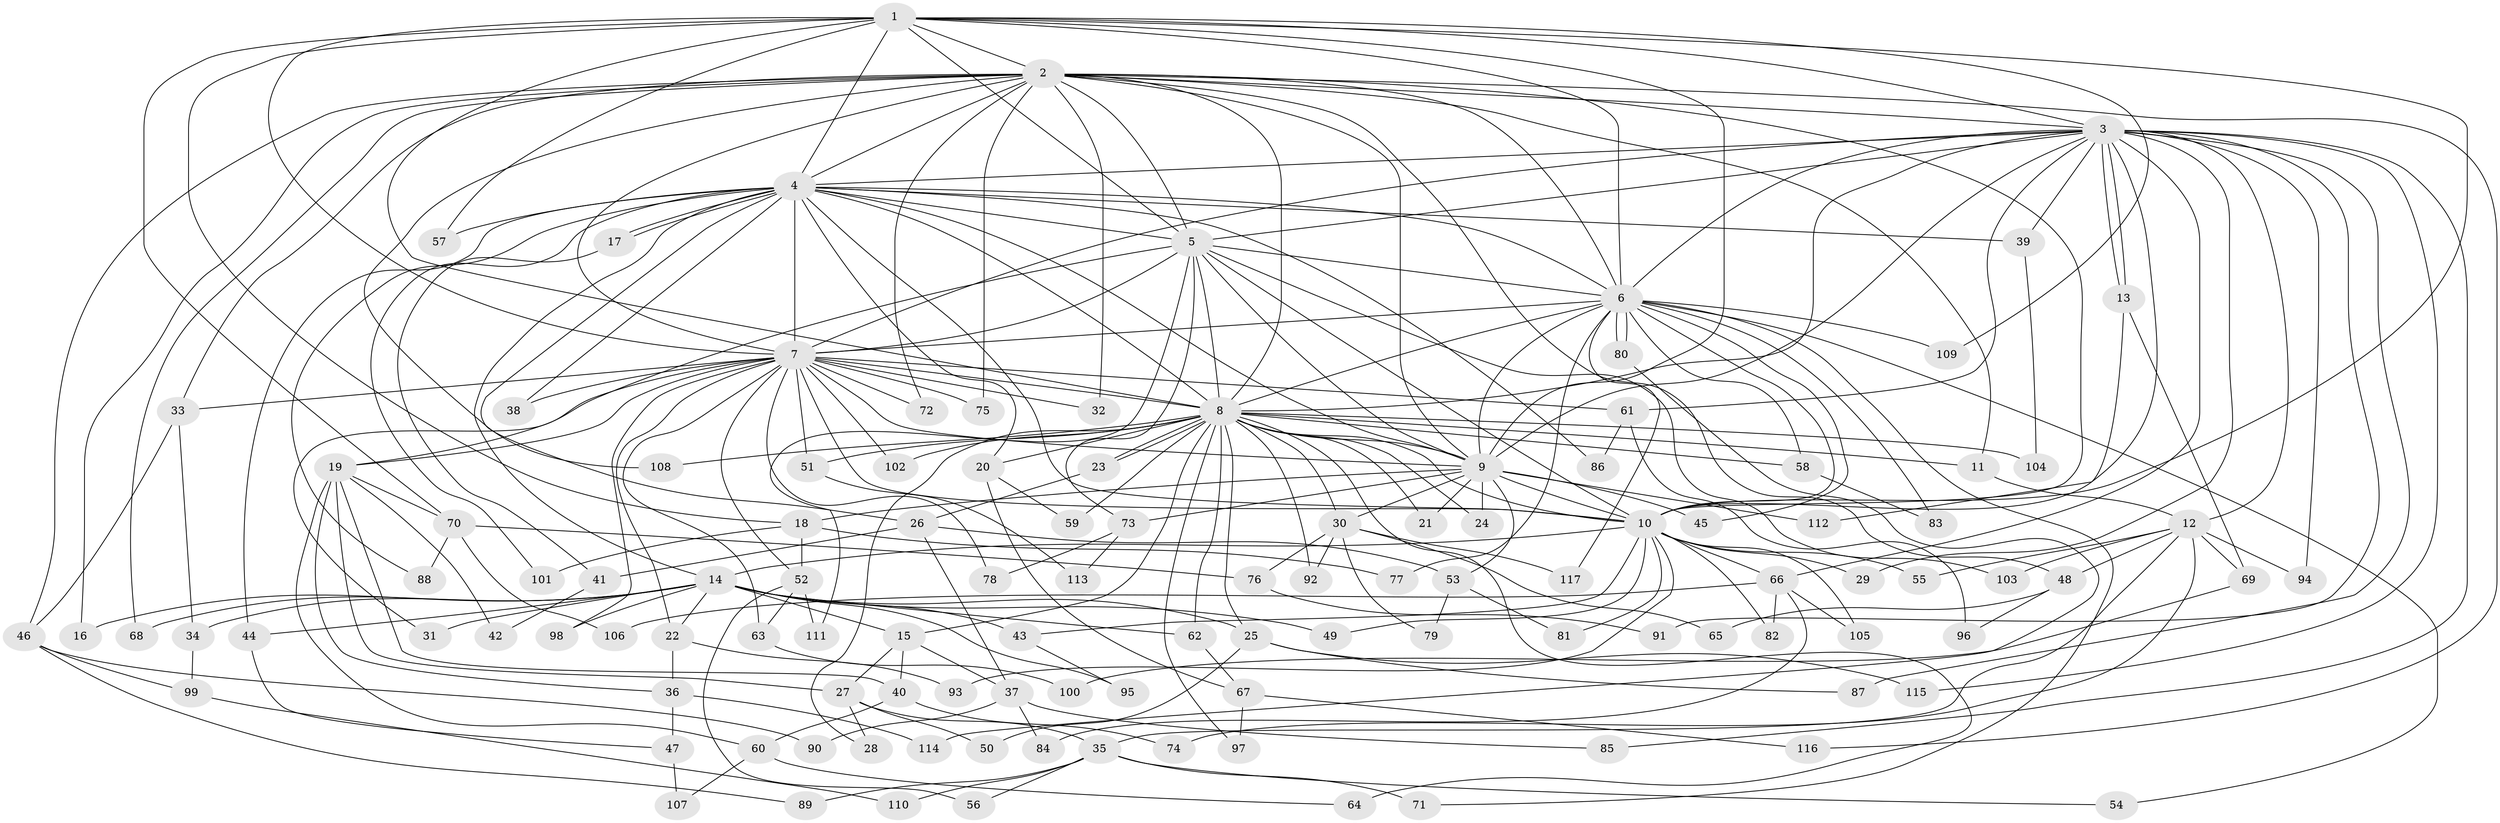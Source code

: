 // coarse degree distribution, {16: 0.014084507042253521, 19: 0.014084507042253521, 21: 0.028169014084507043, 12: 0.014084507042253521, 9: 0.028169014084507043, 10: 0.028169014084507043, 3: 0.07042253521126761, 2: 0.5211267605633803, 5: 0.08450704225352113, 8: 0.028169014084507043, 7: 0.028169014084507043, 1: 0.028169014084507043, 6: 0.028169014084507043, 4: 0.08450704225352113}
// Generated by graph-tools (version 1.1) at 2025/49/03/04/25 22:49:24]
// undirected, 117 vertices, 259 edges
graph export_dot {
  node [color=gray90,style=filled];
  1;
  2;
  3;
  4;
  5;
  6;
  7;
  8;
  9;
  10;
  11;
  12;
  13;
  14;
  15;
  16;
  17;
  18;
  19;
  20;
  21;
  22;
  23;
  24;
  25;
  26;
  27;
  28;
  29;
  30;
  31;
  32;
  33;
  34;
  35;
  36;
  37;
  38;
  39;
  40;
  41;
  42;
  43;
  44;
  45;
  46;
  47;
  48;
  49;
  50;
  51;
  52;
  53;
  54;
  55;
  56;
  57;
  58;
  59;
  60;
  61;
  62;
  63;
  64;
  65;
  66;
  67;
  68;
  69;
  70;
  71;
  72;
  73;
  74;
  75;
  76;
  77;
  78;
  79;
  80;
  81;
  82;
  83;
  84;
  85;
  86;
  87;
  88;
  89;
  90;
  91;
  92;
  93;
  94;
  95;
  96;
  97;
  98;
  99;
  100;
  101;
  102;
  103;
  104;
  105;
  106;
  107;
  108;
  109;
  110;
  111;
  112;
  113;
  114;
  115;
  116;
  117;
  1 -- 2;
  1 -- 3;
  1 -- 4;
  1 -- 5;
  1 -- 6;
  1 -- 7;
  1 -- 8;
  1 -- 9;
  1 -- 10;
  1 -- 18;
  1 -- 57;
  1 -- 70;
  1 -- 109;
  2 -- 3;
  2 -- 4;
  2 -- 5;
  2 -- 6;
  2 -- 7;
  2 -- 8;
  2 -- 9;
  2 -- 10;
  2 -- 11;
  2 -- 16;
  2 -- 32;
  2 -- 33;
  2 -- 46;
  2 -- 48;
  2 -- 68;
  2 -- 72;
  2 -- 75;
  2 -- 108;
  2 -- 116;
  3 -- 4;
  3 -- 5;
  3 -- 6;
  3 -- 7;
  3 -- 8;
  3 -- 9;
  3 -- 10;
  3 -- 12;
  3 -- 13;
  3 -- 13;
  3 -- 29;
  3 -- 39;
  3 -- 61;
  3 -- 66;
  3 -- 85;
  3 -- 87;
  3 -- 91;
  3 -- 94;
  3 -- 115;
  4 -- 5;
  4 -- 6;
  4 -- 7;
  4 -- 8;
  4 -- 9;
  4 -- 10;
  4 -- 14;
  4 -- 17;
  4 -- 17;
  4 -- 20;
  4 -- 26;
  4 -- 38;
  4 -- 39;
  4 -- 44;
  4 -- 57;
  4 -- 86;
  4 -- 88;
  4 -- 101;
  5 -- 6;
  5 -- 7;
  5 -- 8;
  5 -- 9;
  5 -- 10;
  5 -- 19;
  5 -- 73;
  5 -- 103;
  5 -- 111;
  6 -- 7;
  6 -- 8;
  6 -- 9;
  6 -- 10;
  6 -- 45;
  6 -- 54;
  6 -- 58;
  6 -- 71;
  6 -- 77;
  6 -- 80;
  6 -- 80;
  6 -- 83;
  6 -- 109;
  6 -- 117;
  7 -- 8;
  7 -- 9;
  7 -- 10;
  7 -- 19;
  7 -- 22;
  7 -- 31;
  7 -- 32;
  7 -- 33;
  7 -- 38;
  7 -- 51;
  7 -- 52;
  7 -- 61;
  7 -- 63;
  7 -- 72;
  7 -- 75;
  7 -- 78;
  7 -- 98;
  7 -- 102;
  8 -- 9;
  8 -- 10;
  8 -- 11;
  8 -- 15;
  8 -- 20;
  8 -- 21;
  8 -- 23;
  8 -- 23;
  8 -- 24;
  8 -- 25;
  8 -- 28;
  8 -- 30;
  8 -- 51;
  8 -- 58;
  8 -- 59;
  8 -- 62;
  8 -- 64;
  8 -- 92;
  8 -- 97;
  8 -- 102;
  8 -- 104;
  8 -- 108;
  9 -- 10;
  9 -- 18;
  9 -- 21;
  9 -- 24;
  9 -- 30;
  9 -- 45;
  9 -- 53;
  9 -- 73;
  9 -- 112;
  10 -- 14;
  10 -- 29;
  10 -- 43;
  10 -- 49;
  10 -- 55;
  10 -- 66;
  10 -- 81;
  10 -- 82;
  10 -- 93;
  10 -- 105;
  11 -- 12;
  12 -- 35;
  12 -- 48;
  12 -- 55;
  12 -- 69;
  12 -- 74;
  12 -- 94;
  12 -- 103;
  13 -- 69;
  13 -- 112;
  14 -- 15;
  14 -- 16;
  14 -- 22;
  14 -- 25;
  14 -- 31;
  14 -- 34;
  14 -- 43;
  14 -- 44;
  14 -- 49;
  14 -- 62;
  14 -- 68;
  14 -- 95;
  14 -- 98;
  15 -- 27;
  15 -- 37;
  15 -- 40;
  17 -- 41;
  18 -- 52;
  18 -- 77;
  18 -- 101;
  19 -- 27;
  19 -- 36;
  19 -- 40;
  19 -- 42;
  19 -- 60;
  19 -- 70;
  20 -- 59;
  20 -- 67;
  22 -- 36;
  22 -- 93;
  23 -- 26;
  25 -- 50;
  25 -- 87;
  25 -- 115;
  26 -- 37;
  26 -- 41;
  26 -- 53;
  27 -- 28;
  27 -- 35;
  27 -- 50;
  30 -- 65;
  30 -- 76;
  30 -- 79;
  30 -- 92;
  30 -- 117;
  33 -- 34;
  33 -- 46;
  34 -- 99;
  35 -- 54;
  35 -- 56;
  35 -- 71;
  35 -- 89;
  35 -- 110;
  36 -- 47;
  36 -- 114;
  37 -- 84;
  37 -- 85;
  37 -- 90;
  39 -- 104;
  40 -- 60;
  40 -- 74;
  41 -- 42;
  43 -- 95;
  44 -- 47;
  46 -- 89;
  46 -- 90;
  46 -- 99;
  47 -- 107;
  48 -- 65;
  48 -- 96;
  51 -- 113;
  52 -- 56;
  52 -- 63;
  52 -- 111;
  53 -- 79;
  53 -- 81;
  58 -- 83;
  60 -- 64;
  60 -- 107;
  61 -- 86;
  61 -- 96;
  62 -- 67;
  63 -- 100;
  66 -- 82;
  66 -- 84;
  66 -- 105;
  66 -- 106;
  67 -- 97;
  67 -- 116;
  69 -- 100;
  70 -- 76;
  70 -- 88;
  70 -- 106;
  73 -- 78;
  73 -- 113;
  76 -- 91;
  80 -- 114;
  99 -- 110;
}
